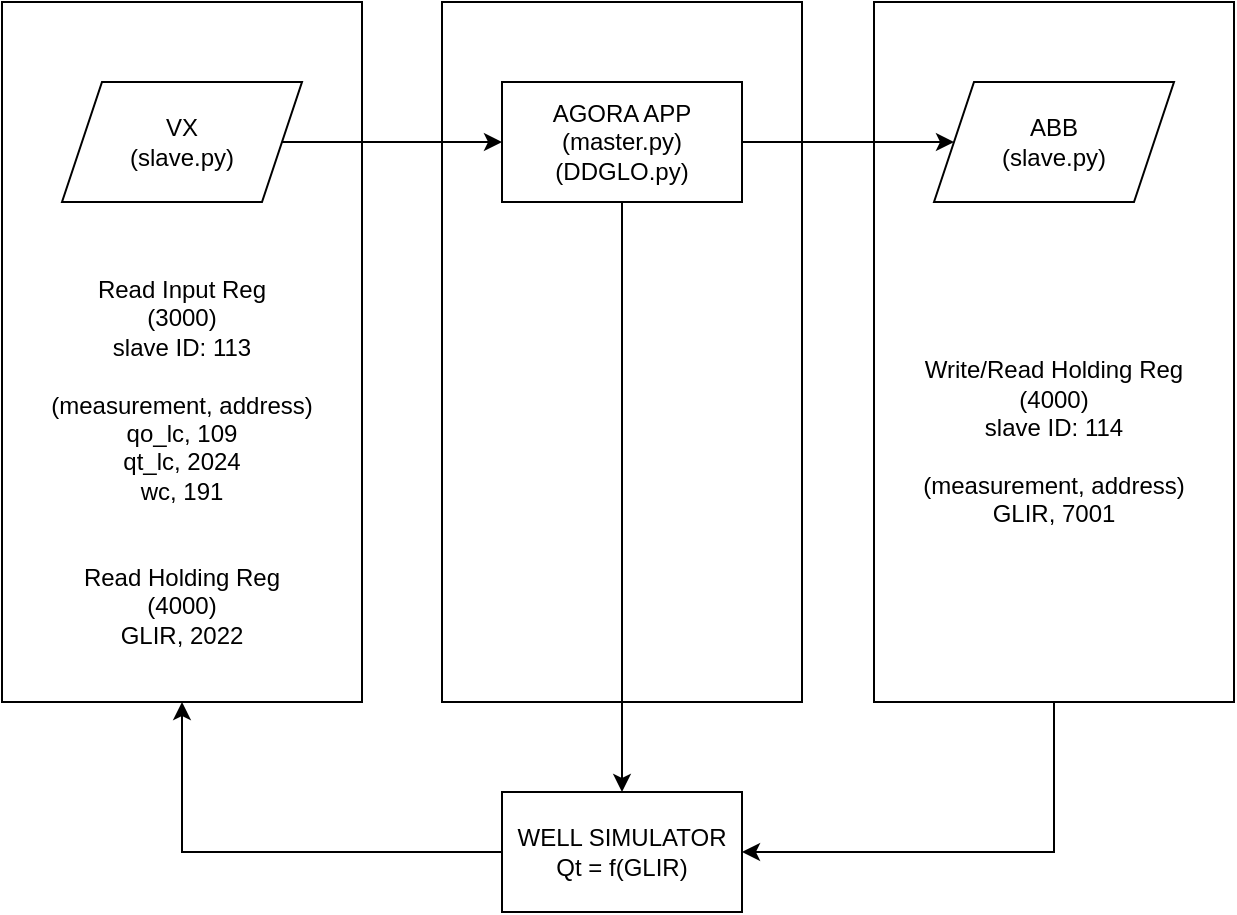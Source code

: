 <mxfile version="20.2.8" type="device"><diagram id="prtHgNgQTEPvFCAcTncT" name="Page-1"><mxGraphModel dx="669" dy="559" grid="1" gridSize="10" guides="1" tooltips="1" connect="1" arrows="1" fold="1" page="1" pageScale="1" pageWidth="827" pageHeight="1169" math="0" shadow="0"><root><mxCell id="0"/><mxCell id="1" parent="0"/><mxCell id="PQo10RoGeDXfbzkEC2JP-1" value="" style="rounded=0;whiteSpace=wrap;html=1;" vertex="1" parent="1"><mxGeometry x="104" y="130" width="180" height="350" as="geometry"/></mxCell><mxCell id="PQo10RoGeDXfbzkEC2JP-2" value="" style="rounded=0;whiteSpace=wrap;html=1;" vertex="1" parent="1"><mxGeometry x="324" y="130" width="180" height="350" as="geometry"/></mxCell><mxCell id="PQo10RoGeDXfbzkEC2JP-15" style="edgeStyle=orthogonalEdgeStyle;rounded=0;orthogonalLoop=1;jettySize=auto;html=1;exitX=0.5;exitY=1;exitDx=0;exitDy=0;entryX=1;entryY=0.5;entryDx=0;entryDy=0;" edge="1" parent="1" source="PQo10RoGeDXfbzkEC2JP-3" target="PQo10RoGeDXfbzkEC2JP-14"><mxGeometry relative="1" as="geometry"/></mxCell><mxCell id="PQo10RoGeDXfbzkEC2JP-3" value="" style="rounded=0;whiteSpace=wrap;html=1;" vertex="1" parent="1"><mxGeometry x="540" y="130" width="180" height="350" as="geometry"/></mxCell><mxCell id="PQo10RoGeDXfbzkEC2JP-11" style="edgeStyle=orthogonalEdgeStyle;rounded=0;orthogonalLoop=1;jettySize=auto;html=1;exitX=1;exitY=0.5;exitDx=0;exitDy=0;entryX=0;entryY=0.5;entryDx=0;entryDy=0;" edge="1" parent="1" source="PQo10RoGeDXfbzkEC2JP-5" target="PQo10RoGeDXfbzkEC2JP-7"><mxGeometry relative="1" as="geometry"><Array as="points"><mxPoint x="480" y="200"/><mxPoint x="480" y="200"/></Array></mxGeometry></mxCell><mxCell id="PQo10RoGeDXfbzkEC2JP-17" style="edgeStyle=orthogonalEdgeStyle;rounded=0;orthogonalLoop=1;jettySize=auto;html=1;exitX=0.5;exitY=1;exitDx=0;exitDy=0;entryX=0.5;entryY=0;entryDx=0;entryDy=0;" edge="1" parent="1" source="PQo10RoGeDXfbzkEC2JP-5" target="PQo10RoGeDXfbzkEC2JP-14"><mxGeometry relative="1" as="geometry"/></mxCell><mxCell id="PQo10RoGeDXfbzkEC2JP-5" value="AGORA APP&lt;br&gt;(master.py)&lt;br&gt;(DDGLO.py)" style="rounded=0;whiteSpace=wrap;html=1;" vertex="1" parent="1"><mxGeometry x="354" y="170" width="120" height="60" as="geometry"/></mxCell><mxCell id="PQo10RoGeDXfbzkEC2JP-8" style="edgeStyle=orthogonalEdgeStyle;rounded=0;orthogonalLoop=1;jettySize=auto;html=1;exitX=1;exitY=0.5;exitDx=0;exitDy=0;entryX=0;entryY=0.5;entryDx=0;entryDy=0;" edge="1" parent="1" source="PQo10RoGeDXfbzkEC2JP-6" target="PQo10RoGeDXfbzkEC2JP-5"><mxGeometry relative="1" as="geometry"/></mxCell><mxCell id="PQo10RoGeDXfbzkEC2JP-6" value="VX&lt;br&gt;(slave.py)" style="shape=parallelogram;perimeter=parallelogramPerimeter;whiteSpace=wrap;html=1;fixedSize=1;" vertex="1" parent="1"><mxGeometry x="134" y="170" width="120" height="60" as="geometry"/></mxCell><mxCell id="PQo10RoGeDXfbzkEC2JP-7" value="ABB&lt;br&gt;(slave.py)" style="shape=parallelogram;perimeter=parallelogramPerimeter;whiteSpace=wrap;html=1;fixedSize=1;" vertex="1" parent="1"><mxGeometry x="570" y="170" width="120" height="60" as="geometry"/></mxCell><mxCell id="PQo10RoGeDXfbzkEC2JP-12" value="Read Input Reg&lt;br&gt;(3000)&lt;br&gt;slave ID: 113&lt;br&gt;&lt;br&gt;(measurement, address)&lt;br&gt;qo_lc, 109&lt;br&gt;qt_lc, 2024&lt;br&gt;wc, 191&lt;br&gt;&lt;br&gt;&lt;br&gt;Read Holding Reg&lt;br&gt;(4000)&lt;br&gt;GLIR, 2022" style="text;html=1;strokeColor=none;fillColor=none;align=center;verticalAlign=middle;whiteSpace=wrap;rounded=0;" vertex="1" parent="1"><mxGeometry x="118" y="260" width="152" height="200" as="geometry"/></mxCell><mxCell id="PQo10RoGeDXfbzkEC2JP-13" value="Write/Read Holding Reg&lt;br&gt;(4000)&lt;br&gt;slave ID: 114&lt;br&gt;&lt;br&gt;(measurement, address)&lt;br&gt;GLIR, 7001" style="text;html=1;strokeColor=none;fillColor=none;align=center;verticalAlign=middle;whiteSpace=wrap;rounded=0;" vertex="1" parent="1"><mxGeometry x="554" y="250" width="152" height="200" as="geometry"/></mxCell><mxCell id="PQo10RoGeDXfbzkEC2JP-16" style="edgeStyle=orthogonalEdgeStyle;rounded=0;orthogonalLoop=1;jettySize=auto;html=1;exitX=0;exitY=0.5;exitDx=0;exitDy=0;entryX=0.5;entryY=1;entryDx=0;entryDy=0;" edge="1" parent="1" source="PQo10RoGeDXfbzkEC2JP-14" target="PQo10RoGeDXfbzkEC2JP-1"><mxGeometry relative="1" as="geometry"/></mxCell><mxCell id="PQo10RoGeDXfbzkEC2JP-14" value="WELL SIMULATOR&lt;br&gt;Qt = f(GLIR)" style="rounded=0;whiteSpace=wrap;html=1;" vertex="1" parent="1"><mxGeometry x="354" y="525" width="120" height="60" as="geometry"/></mxCell></root></mxGraphModel></diagram></mxfile>
